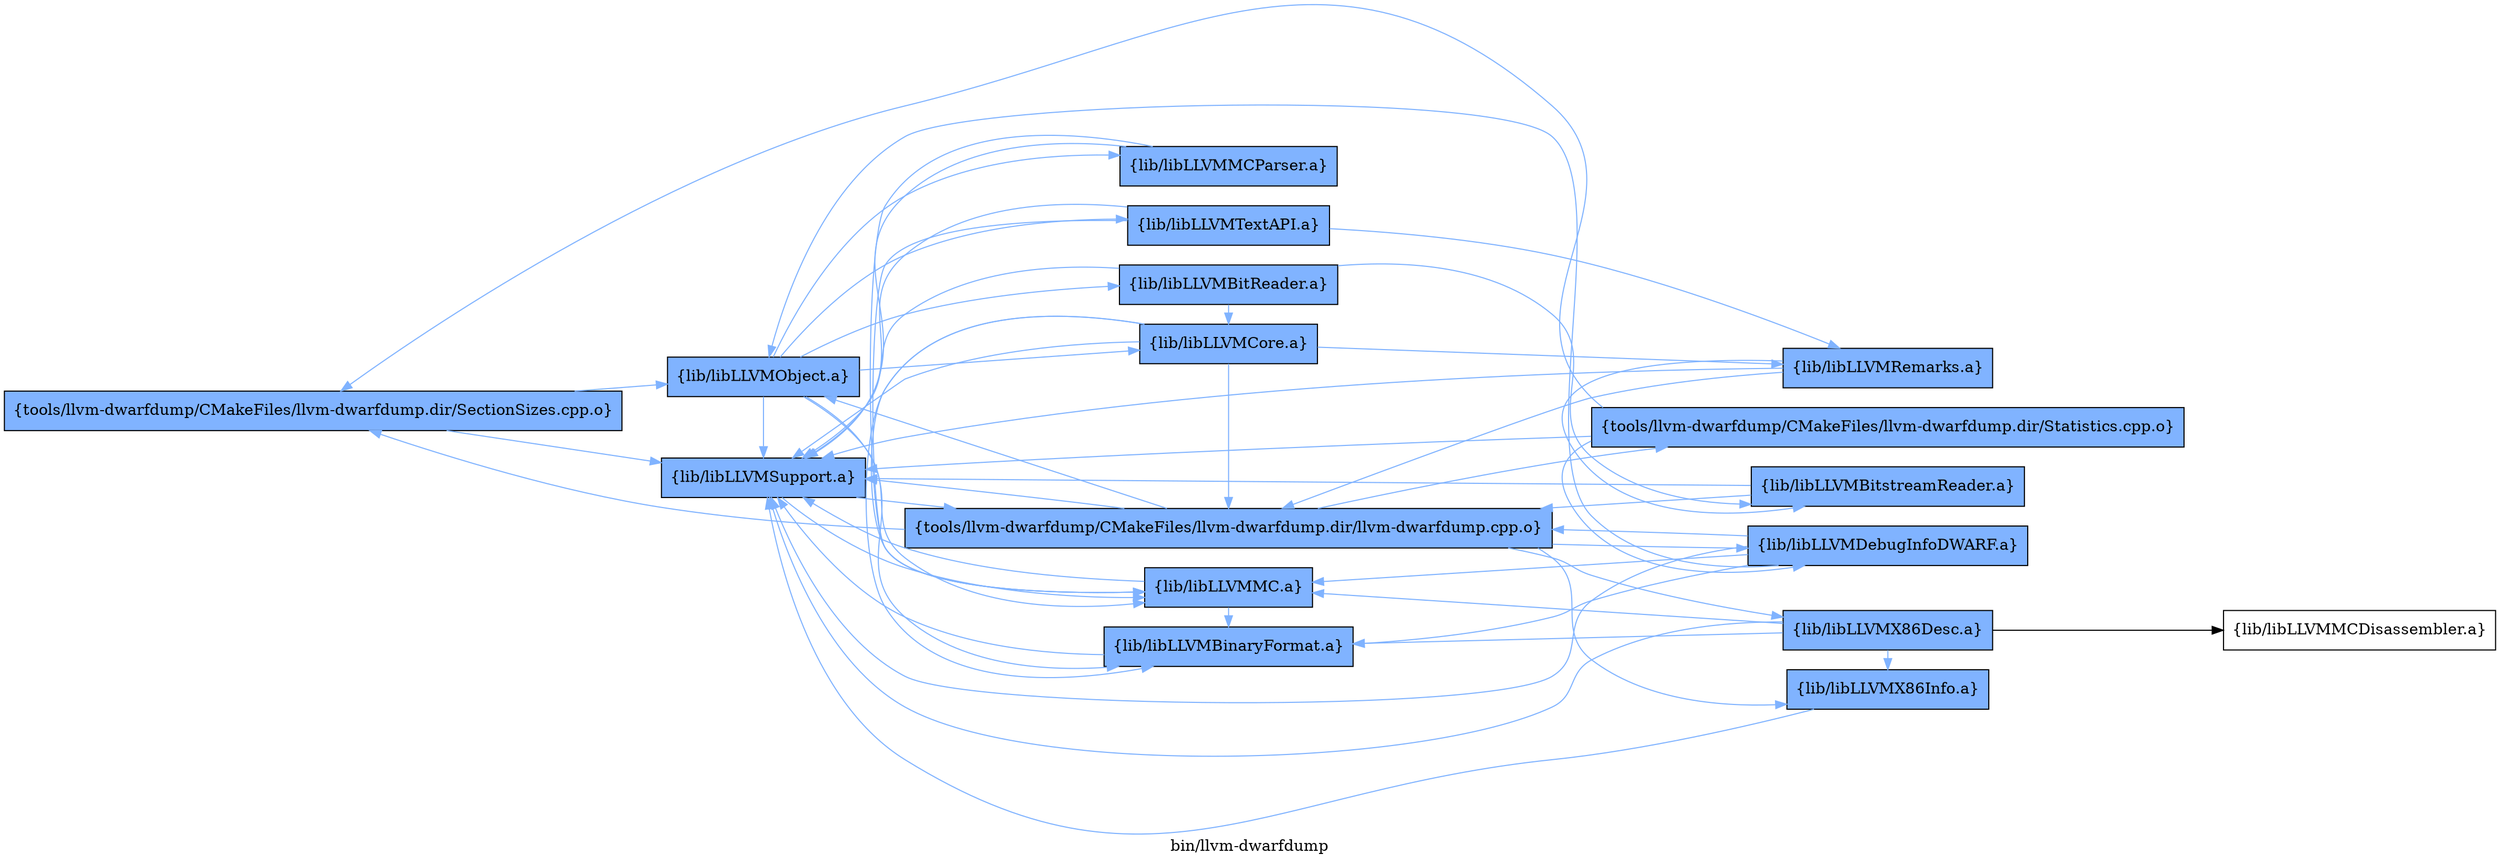 digraph "bin/llvm-dwarfdump" {
	label="bin/llvm-dwarfdump";
	rankdir=LR;
	{ rank=same; Node0x55f3aff9a128;  }
	{ rank=same; Node0x55f3affa0528; Node0x55f3affa0028;  }
	{ rank=same; Node0x55f3aff9e548; Node0x55f3aff9a448; Node0x55f3affa0fc8; Node0x55f3affa0b18; Node0x55f3affa23c8; Node0x55f3affa1f18; Node0x55f3aff9fda8;  }
	{ rank=same; Node0x55f3affa1888; Node0x55f3aff98b98; Node0x55f3aff9a8a8; Node0x55f3aff99fe8; Node0x55f3aff99ae8; Node0x55f3aff9a948;  }

	Node0x55f3aff9a128 [shape=record,shape=box,group=1,style=filled,fillcolor="0.600000 0.5 1",label="{tools/llvm-dwarfdump/CMakeFiles/llvm-dwarfdump.dir/SectionSizes.cpp.o}"];
	Node0x55f3aff9a128 -> Node0x55f3affa0528[color="0.600000 0.5 1"];
	Node0x55f3aff9a128 -> Node0x55f3affa0028[color="0.600000 0.5 1"];
	Node0x55f3affa0528 [shape=record,shape=box,group=1,style=filled,fillcolor="0.600000 0.5 1",label="{lib/libLLVMObject.a}"];
	Node0x55f3affa0528 -> Node0x55f3affa0028[color="0.600000 0.5 1"];
	Node0x55f3affa0528 -> Node0x55f3aff9e548[color="0.600000 0.5 1"];
	Node0x55f3affa0528 -> Node0x55f3aff9a448[color="0.600000 0.5 1"];
	Node0x55f3affa0528 -> Node0x55f3affa0fc8[color="0.600000 0.5 1"];
	Node0x55f3affa0528 -> Node0x55f3affa0b18[color="0.600000 0.5 1"];
	Node0x55f3affa0528 -> Node0x55f3affa23c8[color="0.600000 0.5 1"];
	Node0x55f3affa0528 -> Node0x55f3affa1f18[color="0.600000 0.5 1"];
	Node0x55f3affa0028 [shape=record,shape=box,group=1,style=filled,fillcolor="0.600000 0.5 1",label="{lib/libLLVMSupport.a}"];
	Node0x55f3affa0028 -> Node0x55f3aff9a448[color="0.600000 0.5 1"];
	Node0x55f3affa0028 -> Node0x55f3aff9fda8[color="0.600000 0.5 1"];
	Node0x55f3aff9a8a8 [shape=record,shape=box,group=1,style=filled,fillcolor="0.600000 0.5 1",label="{tools/llvm-dwarfdump/CMakeFiles/llvm-dwarfdump.dir/Statistics.cpp.o}"];
	Node0x55f3aff9a8a8 -> Node0x55f3aff9a128[color="0.600000 0.5 1"];
	Node0x55f3aff9a8a8 -> Node0x55f3aff99fe8[color="0.600000 0.5 1"];
	Node0x55f3aff9a8a8 -> Node0x55f3affa0028[color="0.600000 0.5 1"];
	Node0x55f3aff99fe8 [shape=record,shape=box,group=1,style=filled,fillcolor="0.600000 0.5 1",label="{lib/libLLVMDebugInfoDWARF.a}"];
	Node0x55f3aff99fe8 -> Node0x55f3affa0028[color="0.600000 0.5 1"];
	Node0x55f3aff99fe8 -> Node0x55f3aff9e548[color="0.600000 0.5 1"];
	Node0x55f3aff99fe8 -> Node0x55f3aff9fda8[color="0.600000 0.5 1"];
	Node0x55f3aff99fe8 -> Node0x55f3affa0528[color="0.600000 0.5 1"];
	Node0x55f3aff99fe8 -> Node0x55f3aff9a448[color="0.600000 0.5 1"];
	Node0x55f3aff9fda8 [shape=record,shape=box,group=1,style=filled,fillcolor="0.600000 0.5 1",label="{tools/llvm-dwarfdump/CMakeFiles/llvm-dwarfdump.dir/llvm-dwarfdump.cpp.o}"];
	Node0x55f3aff9fda8 -> Node0x55f3aff9a128[color="0.600000 0.5 1"];
	Node0x55f3aff9fda8 -> Node0x55f3aff9a8a8[color="0.600000 0.5 1"];
	Node0x55f3aff9fda8 -> Node0x55f3aff99fe8[color="0.600000 0.5 1"];
	Node0x55f3aff9fda8 -> Node0x55f3aff99ae8[color="0.600000 0.5 1"];
	Node0x55f3aff9fda8 -> Node0x55f3affa0528[color="0.600000 0.5 1"];
	Node0x55f3aff9fda8 -> Node0x55f3aff9a948[color="0.600000 0.5 1"];
	Node0x55f3aff9fda8 -> Node0x55f3affa0028[color="0.600000 0.5 1"];
	Node0x55f3aff99ae8 [shape=record,shape=box,group=1,style=filled,fillcolor="0.600000 0.5 1",label="{lib/libLLVMX86Desc.a}"];
	Node0x55f3aff99ae8 -> Node0x55f3aff9a948[color="0.600000 0.5 1"];
	Node0x55f3aff99ae8 -> Node0x55f3aff9a448[color="0.600000 0.5 1"];
	Node0x55f3aff99ae8 -> Node0x55f3affa0028[color="0.600000 0.5 1"];
	Node0x55f3aff99ae8 -> Node0x55f3aff9dd28;
	Node0x55f3aff99ae8 -> Node0x55f3aff9e548[color="0.600000 0.5 1"];
	Node0x55f3aff9a948 [shape=record,shape=box,group=1,style=filled,fillcolor="0.600000 0.5 1",label="{lib/libLLVMX86Info.a}"];
	Node0x55f3aff9a948 -> Node0x55f3affa0028[color="0.600000 0.5 1"];
	Node0x55f3aff9e548 [shape=record,shape=box,group=1,style=filled,fillcolor="0.600000 0.5 1",label="{lib/libLLVMBinaryFormat.a}"];
	Node0x55f3aff9e548 -> Node0x55f3affa0028[color="0.600000 0.5 1"];
	Node0x55f3aff9a448 [shape=record,shape=box,group=1,style=filled,fillcolor="0.600000 0.5 1",label="{lib/libLLVMMC.a}"];
	Node0x55f3aff9a448 -> Node0x55f3affa0028[color="0.600000 0.5 1"];
	Node0x55f3aff9a448 -> Node0x55f3aff9e548[color="0.600000 0.5 1"];
	Node0x55f3aff9dd28 [shape=record,shape=box,group=0,label="{lib/libLLVMMCDisassembler.a}"];
	Node0x55f3affa0fc8 [shape=record,shape=box,group=1,style=filled,fillcolor="0.600000 0.5 1",label="{lib/libLLVMBitReader.a}"];
	Node0x55f3affa0fc8 -> Node0x55f3affa0028[color="0.600000 0.5 1"];
	Node0x55f3affa0fc8 -> Node0x55f3affa0b18[color="0.600000 0.5 1"];
	Node0x55f3affa0fc8 -> Node0x55f3affa1888[color="0.600000 0.5 1"];
	Node0x55f3affa0b18 [shape=record,shape=box,group=1,style=filled,fillcolor="0.600000 0.5 1",label="{lib/libLLVMCore.a}"];
	Node0x55f3affa0b18 -> Node0x55f3affa0028[color="0.600000 0.5 1"];
	Node0x55f3affa0b18 -> Node0x55f3aff9e548[color="0.600000 0.5 1"];
	Node0x55f3affa0b18 -> Node0x55f3aff9a448[color="0.600000 0.5 1"];
	Node0x55f3affa0b18 -> Node0x55f3aff9fda8[color="0.600000 0.5 1"];
	Node0x55f3affa0b18 -> Node0x55f3aff98b98[color="0.600000 0.5 1"];
	Node0x55f3affa23c8 [shape=record,shape=box,group=1,style=filled,fillcolor="0.600000 0.5 1",label="{lib/libLLVMMCParser.a}"];
	Node0x55f3affa23c8 -> Node0x55f3aff9a448[color="0.600000 0.5 1"];
	Node0x55f3affa23c8 -> Node0x55f3affa0028[color="0.600000 0.5 1"];
	Node0x55f3affa1f18 [shape=record,shape=box,group=1,style=filled,fillcolor="0.600000 0.5 1",label="{lib/libLLVMTextAPI.a}"];
	Node0x55f3affa1f18 -> Node0x55f3affa0028[color="0.600000 0.5 1"];
	Node0x55f3affa1f18 -> Node0x55f3aff98b98[color="0.600000 0.5 1"];
	Node0x55f3affa1f18 -> Node0x55f3aff9a448[color="0.600000 0.5 1"];
	Node0x55f3affa1888 [shape=record,shape=box,group=1,style=filled,fillcolor="0.600000 0.5 1",label="{lib/libLLVMBitstreamReader.a}"];
	Node0x55f3affa1888 -> Node0x55f3aff9fda8[color="0.600000 0.5 1"];
	Node0x55f3affa1888 -> Node0x55f3affa0028[color="0.600000 0.5 1"];
	Node0x55f3aff98b98 [shape=record,shape=box,group=1,style=filled,fillcolor="0.600000 0.5 1",label="{lib/libLLVMRemarks.a}"];
	Node0x55f3aff98b98 -> Node0x55f3affa0028[color="0.600000 0.5 1"];
	Node0x55f3aff98b98 -> Node0x55f3aff9fda8[color="0.600000 0.5 1"];
	Node0x55f3aff98b98 -> Node0x55f3affa1888[color="0.600000 0.5 1"];
}
